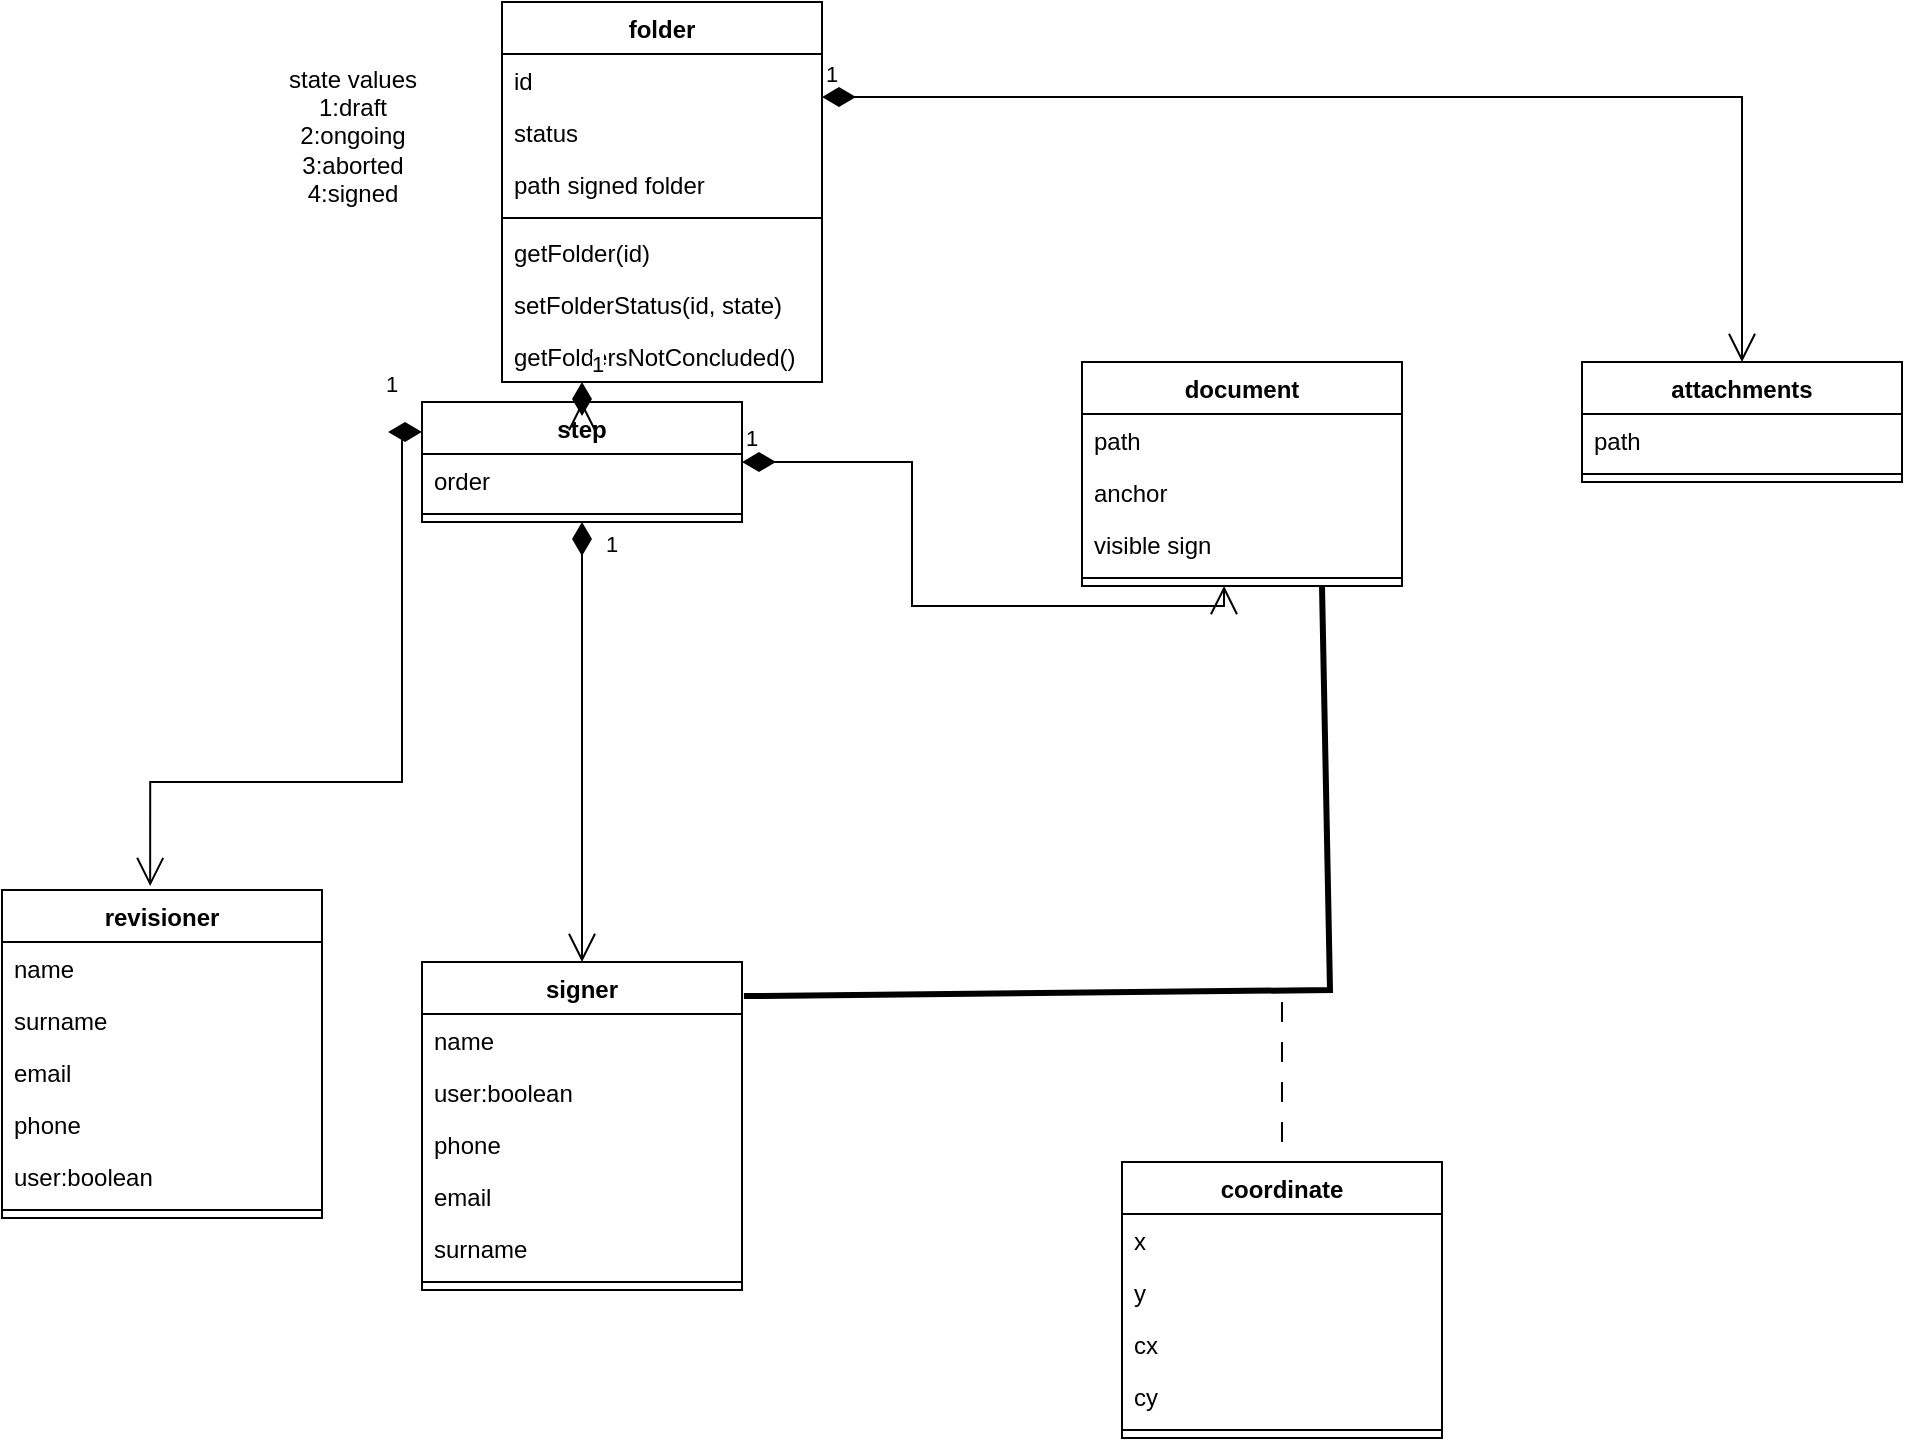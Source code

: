 <mxfile version="20.7.4" type="github" pages="2">
  <diagram id="T7bfVNvf7ElkoNfCoqG0" name="model">
    <mxGraphModel dx="1434" dy="822" grid="1" gridSize="10" guides="1" tooltips="1" connect="1" arrows="1" fold="1" page="1" pageScale="1" pageWidth="850" pageHeight="1100" math="0" shadow="0">
      <root>
        <mxCell id="0" />
        <mxCell id="1" parent="0" />
        <mxCell id="-DJLVohTGllw6iuGMW7L-1" value="folder" style="swimlane;fontStyle=1;align=center;verticalAlign=top;childLayout=stackLayout;horizontal=1;startSize=26;horizontalStack=0;resizeParent=1;resizeParentMax=0;resizeLast=0;collapsible=1;marginBottom=0;" parent="1" vertex="1">
          <mxGeometry x="330" y="20" width="160" height="190" as="geometry" />
        </mxCell>
        <mxCell id="-DJLVohTGllw6iuGMW7L-2" value="id" style="text;strokeColor=none;fillColor=none;align=left;verticalAlign=top;spacingLeft=4;spacingRight=4;overflow=hidden;rotatable=0;points=[[0,0.5],[1,0.5]];portConstraint=eastwest;" parent="-DJLVohTGllw6iuGMW7L-1" vertex="1">
          <mxGeometry y="26" width="160" height="26" as="geometry" />
        </mxCell>
        <mxCell id="-DJLVohTGllw6iuGMW7L-3" value="status" style="text;strokeColor=none;fillColor=none;align=left;verticalAlign=top;spacingLeft=4;spacingRight=4;overflow=hidden;rotatable=0;points=[[0,0.5],[1,0.5]];portConstraint=eastwest;" parent="-DJLVohTGllw6iuGMW7L-1" vertex="1">
          <mxGeometry y="52" width="160" height="26" as="geometry" />
        </mxCell>
        <mxCell id="S6ciX6xiWAGYy36Lwhgl-1" value="path signed folder" style="text;strokeColor=none;fillColor=none;align=left;verticalAlign=top;spacingLeft=4;spacingRight=4;overflow=hidden;rotatable=0;points=[[0,0.5],[1,0.5]];portConstraint=eastwest;" parent="-DJLVohTGllw6iuGMW7L-1" vertex="1">
          <mxGeometry y="78" width="160" height="26" as="geometry" />
        </mxCell>
        <mxCell id="-DJLVohTGllw6iuGMW7L-4" value="" style="line;strokeWidth=1;fillColor=none;align=left;verticalAlign=middle;spacingTop=-1;spacingLeft=3;spacingRight=3;rotatable=0;labelPosition=right;points=[];portConstraint=eastwest;strokeColor=inherit;" parent="-DJLVohTGllw6iuGMW7L-1" vertex="1">
          <mxGeometry y="104" width="160" height="8" as="geometry" />
        </mxCell>
        <mxCell id="kRHtf4cz5r2pWqYyENHT-2" value="getFolder(id)" style="text;strokeColor=none;fillColor=none;align=left;verticalAlign=top;spacingLeft=4;spacingRight=4;overflow=hidden;rotatable=0;points=[[0,0.5],[1,0.5]];portConstraint=eastwest;" parent="-DJLVohTGllw6iuGMW7L-1" vertex="1">
          <mxGeometry y="112" width="160" height="26" as="geometry" />
        </mxCell>
        <mxCell id="kRHtf4cz5r2pWqYyENHT-3" value="setFolderStatus(id, state)" style="text;strokeColor=none;fillColor=none;align=left;verticalAlign=top;spacingLeft=4;spacingRight=4;overflow=hidden;rotatable=0;points=[[0,0.5],[1,0.5]];portConstraint=eastwest;" parent="-DJLVohTGllw6iuGMW7L-1" vertex="1">
          <mxGeometry y="138" width="160" height="26" as="geometry" />
        </mxCell>
        <mxCell id="kRHtf4cz5r2pWqYyENHT-4" value="getFoldersNotConcluded()" style="text;strokeColor=none;fillColor=none;align=left;verticalAlign=top;spacingLeft=4;spacingRight=4;overflow=hidden;rotatable=0;points=[[0,0.5],[1,0.5]];portConstraint=eastwest;" parent="-DJLVohTGllw6iuGMW7L-1" vertex="1">
          <mxGeometry y="164" width="160" height="26" as="geometry" />
        </mxCell>
        <mxCell id="-DJLVohTGllw6iuGMW7L-5" value="document" style="swimlane;fontStyle=1;align=center;verticalAlign=top;childLayout=stackLayout;horizontal=1;startSize=26;horizontalStack=0;resizeParent=1;resizeParentMax=0;resizeLast=0;collapsible=1;marginBottom=0;" parent="1" vertex="1">
          <mxGeometry x="620" y="200" width="160" height="112" as="geometry" />
        </mxCell>
        <mxCell id="-DJLVohTGllw6iuGMW7L-6" value="path" style="text;strokeColor=none;fillColor=none;align=left;verticalAlign=top;spacingLeft=4;spacingRight=4;overflow=hidden;rotatable=0;points=[[0,0.5],[1,0.5]];portConstraint=eastwest;" parent="-DJLVohTGllw6iuGMW7L-5" vertex="1">
          <mxGeometry y="26" width="160" height="26" as="geometry" />
        </mxCell>
        <mxCell id="-DJLVohTGllw6iuGMW7L-7" value="anchor" style="text;strokeColor=none;fillColor=none;align=left;verticalAlign=top;spacingLeft=4;spacingRight=4;overflow=hidden;rotatable=0;points=[[0,0.5],[1,0.5]];portConstraint=eastwest;" parent="-DJLVohTGllw6iuGMW7L-5" vertex="1">
          <mxGeometry y="52" width="160" height="26" as="geometry" />
        </mxCell>
        <mxCell id="-DJLVohTGllw6iuGMW7L-8" value="visible sign" style="text;strokeColor=none;fillColor=none;align=left;verticalAlign=top;spacingLeft=4;spacingRight=4;overflow=hidden;rotatable=0;points=[[0,0.5],[1,0.5]];portConstraint=eastwest;" parent="-DJLVohTGllw6iuGMW7L-5" vertex="1">
          <mxGeometry y="78" width="160" height="26" as="geometry" />
        </mxCell>
        <mxCell id="-DJLVohTGllw6iuGMW7L-9" value="" style="line;strokeWidth=1;fillColor=none;align=left;verticalAlign=middle;spacingTop=-1;spacingLeft=3;spacingRight=3;rotatable=0;labelPosition=right;points=[];portConstraint=eastwest;strokeColor=inherit;" parent="-DJLVohTGllw6iuGMW7L-5" vertex="1">
          <mxGeometry y="104" width="160" height="8" as="geometry" />
        </mxCell>
        <mxCell id="-DJLVohTGllw6iuGMW7L-10" value="signer" style="swimlane;fontStyle=1;align=center;verticalAlign=top;childLayout=stackLayout;horizontal=1;startSize=26;horizontalStack=0;resizeParent=1;resizeParentMax=0;resizeLast=0;collapsible=1;marginBottom=0;" parent="1" vertex="1">
          <mxGeometry x="290" y="500" width="160" height="164" as="geometry" />
        </mxCell>
        <mxCell id="-DJLVohTGllw6iuGMW7L-11" value="name" style="text;strokeColor=none;fillColor=none;align=left;verticalAlign=top;spacingLeft=4;spacingRight=4;overflow=hidden;rotatable=0;points=[[0,0.5],[1,0.5]];portConstraint=eastwest;" parent="-DJLVohTGllw6iuGMW7L-10" vertex="1">
          <mxGeometry y="26" width="160" height="26" as="geometry" />
        </mxCell>
        <mxCell id="-DJLVohTGllw6iuGMW7L-12" value="user:boolean" style="text;strokeColor=none;fillColor=none;align=left;verticalAlign=top;spacingLeft=4;spacingRight=4;overflow=hidden;rotatable=0;points=[[0,0.5],[1,0.5]];portConstraint=eastwest;" parent="-DJLVohTGllw6iuGMW7L-10" vertex="1">
          <mxGeometry y="52" width="160" height="26" as="geometry" />
        </mxCell>
        <mxCell id="-DJLVohTGllw6iuGMW7L-13" value="phone" style="text;strokeColor=none;fillColor=none;align=left;verticalAlign=top;spacingLeft=4;spacingRight=4;overflow=hidden;rotatable=0;points=[[0,0.5],[1,0.5]];portConstraint=eastwest;" parent="-DJLVohTGllw6iuGMW7L-10" vertex="1">
          <mxGeometry y="78" width="160" height="26" as="geometry" />
        </mxCell>
        <mxCell id="-DJLVohTGllw6iuGMW7L-14" value="email" style="text;strokeColor=none;fillColor=none;align=left;verticalAlign=top;spacingLeft=4;spacingRight=4;overflow=hidden;rotatable=0;points=[[0,0.5],[1,0.5]];portConstraint=eastwest;" parent="-DJLVohTGllw6iuGMW7L-10" vertex="1">
          <mxGeometry y="104" width="160" height="26" as="geometry" />
        </mxCell>
        <mxCell id="-DJLVohTGllw6iuGMW7L-15" value="surname" style="text;strokeColor=none;fillColor=none;align=left;verticalAlign=top;spacingLeft=4;spacingRight=4;overflow=hidden;rotatable=0;points=[[0,0.5],[1,0.5]];portConstraint=eastwest;" parent="-DJLVohTGllw6iuGMW7L-10" vertex="1">
          <mxGeometry y="130" width="160" height="26" as="geometry" />
        </mxCell>
        <mxCell id="-DJLVohTGllw6iuGMW7L-16" value="" style="line;strokeWidth=1;fillColor=none;align=left;verticalAlign=middle;spacingTop=-1;spacingLeft=3;spacingRight=3;rotatable=0;labelPosition=right;points=[];portConstraint=eastwest;strokeColor=inherit;" parent="-DJLVohTGllw6iuGMW7L-10" vertex="1">
          <mxGeometry y="156" width="160" height="8" as="geometry" />
        </mxCell>
        <mxCell id="-DJLVohTGllw6iuGMW7L-17" value="revisioner" style="swimlane;fontStyle=1;align=center;verticalAlign=top;childLayout=stackLayout;horizontal=1;startSize=26;horizontalStack=0;resizeParent=1;resizeParentMax=0;resizeLast=0;collapsible=1;marginBottom=0;" parent="1" vertex="1">
          <mxGeometry x="80" y="464" width="160" height="164" as="geometry" />
        </mxCell>
        <mxCell id="-DJLVohTGllw6iuGMW7L-18" value="name" style="text;strokeColor=none;fillColor=none;align=left;verticalAlign=top;spacingLeft=4;spacingRight=4;overflow=hidden;rotatable=0;points=[[0,0.5],[1,0.5]];portConstraint=eastwest;" parent="-DJLVohTGllw6iuGMW7L-17" vertex="1">
          <mxGeometry y="26" width="160" height="26" as="geometry" />
        </mxCell>
        <mxCell id="-DJLVohTGllw6iuGMW7L-19" value="surname" style="text;strokeColor=none;fillColor=none;align=left;verticalAlign=top;spacingLeft=4;spacingRight=4;overflow=hidden;rotatable=0;points=[[0,0.5],[1,0.5]];portConstraint=eastwest;" parent="-DJLVohTGllw6iuGMW7L-17" vertex="1">
          <mxGeometry y="52" width="160" height="26" as="geometry" />
        </mxCell>
        <mxCell id="-DJLVohTGllw6iuGMW7L-20" value="email" style="text;strokeColor=none;fillColor=none;align=left;verticalAlign=top;spacingLeft=4;spacingRight=4;overflow=hidden;rotatable=0;points=[[0,0.5],[1,0.5]];portConstraint=eastwest;" parent="-DJLVohTGllw6iuGMW7L-17" vertex="1">
          <mxGeometry y="78" width="160" height="26" as="geometry" />
        </mxCell>
        <mxCell id="-DJLVohTGllw6iuGMW7L-21" value="phone" style="text;strokeColor=none;fillColor=none;align=left;verticalAlign=top;spacingLeft=4;spacingRight=4;overflow=hidden;rotatable=0;points=[[0,0.5],[1,0.5]];portConstraint=eastwest;" parent="-DJLVohTGllw6iuGMW7L-17" vertex="1">
          <mxGeometry y="104" width="160" height="26" as="geometry" />
        </mxCell>
        <mxCell id="-DJLVohTGllw6iuGMW7L-22" value="user:boolean" style="text;strokeColor=none;fillColor=none;align=left;verticalAlign=top;spacingLeft=4;spacingRight=4;overflow=hidden;rotatable=0;points=[[0,0.5],[1,0.5]];portConstraint=eastwest;" parent="-DJLVohTGllw6iuGMW7L-17" vertex="1">
          <mxGeometry y="130" width="160" height="26" as="geometry" />
        </mxCell>
        <mxCell id="-DJLVohTGllw6iuGMW7L-23" value="" style="line;strokeWidth=1;fillColor=none;align=left;verticalAlign=middle;spacingTop=-1;spacingLeft=3;spacingRight=3;rotatable=0;labelPosition=right;points=[];portConstraint=eastwest;strokeColor=inherit;" parent="-DJLVohTGllw6iuGMW7L-17" vertex="1">
          <mxGeometry y="156" width="160" height="8" as="geometry" />
        </mxCell>
        <mxCell id="-DJLVohTGllw6iuGMW7L-24" value="step" style="swimlane;fontStyle=1;align=center;verticalAlign=top;childLayout=stackLayout;horizontal=1;startSize=26;horizontalStack=0;resizeParent=1;resizeParentMax=0;resizeLast=0;collapsible=1;marginBottom=0;" parent="1" vertex="1">
          <mxGeometry x="290" y="220" width="160" height="60" as="geometry" />
        </mxCell>
        <mxCell id="-DJLVohTGllw6iuGMW7L-25" value="order" style="text;strokeColor=none;fillColor=none;align=left;verticalAlign=top;spacingLeft=4;spacingRight=4;overflow=hidden;rotatable=0;points=[[0,0.5],[1,0.5]];portConstraint=eastwest;" parent="-DJLVohTGllw6iuGMW7L-24" vertex="1">
          <mxGeometry y="26" width="160" height="26" as="geometry" />
        </mxCell>
        <mxCell id="-DJLVohTGllw6iuGMW7L-26" value="" style="line;strokeWidth=1;fillColor=none;align=left;verticalAlign=middle;spacingTop=-1;spacingLeft=3;spacingRight=3;rotatable=0;labelPosition=right;points=[];portConstraint=eastwest;strokeColor=inherit;" parent="-DJLVohTGllw6iuGMW7L-24" vertex="1">
          <mxGeometry y="52" width="160" height="8" as="geometry" />
        </mxCell>
        <mxCell id="-DJLVohTGllw6iuGMW7L-27" value="coordinate" style="swimlane;fontStyle=1;align=center;verticalAlign=top;childLayout=stackLayout;horizontal=1;startSize=26;horizontalStack=0;resizeParent=1;resizeParentMax=0;resizeLast=0;collapsible=1;marginBottom=0;" parent="1" vertex="1">
          <mxGeometry x="640" y="600" width="160" height="138" as="geometry" />
        </mxCell>
        <mxCell id="-DJLVohTGllw6iuGMW7L-28" value="x" style="text;strokeColor=none;fillColor=none;align=left;verticalAlign=top;spacingLeft=4;spacingRight=4;overflow=hidden;rotatable=0;points=[[0,0.5],[1,0.5]];portConstraint=eastwest;" parent="-DJLVohTGllw6iuGMW7L-27" vertex="1">
          <mxGeometry y="26" width="160" height="26" as="geometry" />
        </mxCell>
        <mxCell id="-DJLVohTGllw6iuGMW7L-29" value="y" style="text;strokeColor=none;fillColor=none;align=left;verticalAlign=top;spacingLeft=4;spacingRight=4;overflow=hidden;rotatable=0;points=[[0,0.5],[1,0.5]];portConstraint=eastwest;" parent="-DJLVohTGllw6iuGMW7L-27" vertex="1">
          <mxGeometry y="52" width="160" height="26" as="geometry" />
        </mxCell>
        <mxCell id="-DJLVohTGllw6iuGMW7L-30" value="cx" style="text;strokeColor=none;fillColor=none;align=left;verticalAlign=top;spacingLeft=4;spacingRight=4;overflow=hidden;rotatable=0;points=[[0,0.5],[1,0.5]];portConstraint=eastwest;" parent="-DJLVohTGllw6iuGMW7L-27" vertex="1">
          <mxGeometry y="78" width="160" height="26" as="geometry" />
        </mxCell>
        <mxCell id="-DJLVohTGllw6iuGMW7L-31" value="cy" style="text;strokeColor=none;fillColor=none;align=left;verticalAlign=top;spacingLeft=4;spacingRight=4;overflow=hidden;rotatable=0;points=[[0,0.5],[1,0.5]];portConstraint=eastwest;" parent="-DJLVohTGllw6iuGMW7L-27" vertex="1">
          <mxGeometry y="104" width="160" height="26" as="geometry" />
        </mxCell>
        <mxCell id="-DJLVohTGllw6iuGMW7L-32" value="" style="line;strokeWidth=1;fillColor=none;align=left;verticalAlign=middle;spacingTop=-1;spacingLeft=3;spacingRight=3;rotatable=0;labelPosition=right;points=[];portConstraint=eastwest;strokeColor=inherit;" parent="-DJLVohTGllw6iuGMW7L-27" vertex="1">
          <mxGeometry y="130" width="160" height="8" as="geometry" />
        </mxCell>
        <mxCell id="-DJLVohTGllw6iuGMW7L-33" value="1" style="endArrow=open;html=1;endSize=12;startArrow=diamondThin;startSize=14;startFill=1;edgeStyle=orthogonalEdgeStyle;align=left;verticalAlign=bottom;rounded=0;exitX=0.5;exitY=1;exitDx=0;exitDy=0;entryX=0.5;entryY=0;entryDx=0;entryDy=0;" parent="1" source="-DJLVohTGllw6iuGMW7L-24" target="-DJLVohTGllw6iuGMW7L-10" edge="1">
          <mxGeometry x="-0.818" y="10" relative="1" as="geometry">
            <mxPoint x="340" y="430" as="sourcePoint" />
            <mxPoint x="500" y="430" as="targetPoint" />
            <mxPoint as="offset" />
          </mxGeometry>
        </mxCell>
        <mxCell id="-DJLVohTGllw6iuGMW7L-34" value="1" style="endArrow=open;html=1;endSize=12;startArrow=diamondThin;startSize=14;startFill=1;edgeStyle=orthogonalEdgeStyle;align=left;verticalAlign=bottom;rounded=0;exitX=0.25;exitY=1;exitDx=0;exitDy=0;entryX=0.5;entryY=0;entryDx=0;entryDy=0;" parent="1" source="-DJLVohTGllw6iuGMW7L-1" target="-DJLVohTGllw6iuGMW7L-24" edge="1">
          <mxGeometry x="-1" y="3" relative="1" as="geometry">
            <mxPoint x="350" y="440" as="sourcePoint" />
            <mxPoint x="510" y="440" as="targetPoint" />
          </mxGeometry>
        </mxCell>
        <mxCell id="-DJLVohTGllw6iuGMW7L-35" value="1" style="endArrow=open;html=1;endSize=12;startArrow=diamondThin;startSize=14;startFill=1;edgeStyle=orthogonalEdgeStyle;align=left;verticalAlign=bottom;rounded=0;exitX=1;exitY=0.5;exitDx=0;exitDy=0;entryX=0.444;entryY=1;entryDx=0;entryDy=0;entryPerimeter=0;" parent="1" source="-DJLVohTGllw6iuGMW7L-24" target="-DJLVohTGllw6iuGMW7L-9" edge="1">
          <mxGeometry x="-1" y="3" relative="1" as="geometry">
            <mxPoint x="416.96" y="118.002" as="sourcePoint" />
            <mxPoint x="696.96" y="285.012" as="targetPoint" />
          </mxGeometry>
        </mxCell>
        <mxCell id="-DJLVohTGllw6iuGMW7L-36" value="" style="endArrow=none;startArrow=none;endFill=0;startFill=0;endSize=8;html=1;verticalAlign=bottom;labelBackgroundColor=none;strokeWidth=3;rounded=0;exitX=1.006;exitY=0.104;exitDx=0;exitDy=0;exitPerimeter=0;entryX=0.75;entryY=1;entryDx=0;entryDy=0;" parent="1" source="-DJLVohTGllw6iuGMW7L-10" target="-DJLVohTGllw6iuGMW7L-5" edge="1">
          <mxGeometry width="160" relative="1" as="geometry">
            <mxPoint x="340" y="430" as="sourcePoint" />
            <mxPoint x="744" y="288.002" as="targetPoint" />
            <Array as="points">
              <mxPoint x="744" y="514" />
            </Array>
          </mxGeometry>
        </mxCell>
        <mxCell id="-DJLVohTGllw6iuGMW7L-37" value="" style="endArrow=none;startArrow=none;endFill=0;startFill=0;endSize=8;html=1;verticalAlign=bottom;dashed=1;labelBackgroundColor=none;dashPattern=10 10;rounded=0;entryX=0.5;entryY=0;entryDx=0;entryDy=0;" parent="1" target="-DJLVohTGllw6iuGMW7L-27" edge="1">
          <mxGeometry width="160" relative="1" as="geometry">
            <mxPoint x="720" y="520" as="sourcePoint" />
            <mxPoint x="490" y="430" as="targetPoint" />
          </mxGeometry>
        </mxCell>
        <mxCell id="-DJLVohTGllw6iuGMW7L-38" value="attachments" style="swimlane;fontStyle=1;align=center;verticalAlign=top;childLayout=stackLayout;horizontal=1;startSize=26;horizontalStack=0;resizeParent=1;resizeParentMax=0;resizeLast=0;collapsible=1;marginBottom=0;" parent="1" vertex="1">
          <mxGeometry x="870" y="200" width="160" height="60" as="geometry" />
        </mxCell>
        <mxCell id="-DJLVohTGllw6iuGMW7L-39" value="path" style="text;strokeColor=none;fillColor=none;align=left;verticalAlign=top;spacingLeft=4;spacingRight=4;overflow=hidden;rotatable=0;points=[[0,0.5],[1,0.5]];portConstraint=eastwest;" parent="-DJLVohTGllw6iuGMW7L-38" vertex="1">
          <mxGeometry y="26" width="160" height="26" as="geometry" />
        </mxCell>
        <mxCell id="-DJLVohTGllw6iuGMW7L-40" value="" style="line;strokeWidth=1;fillColor=none;align=left;verticalAlign=middle;spacingTop=-1;spacingLeft=3;spacingRight=3;rotatable=0;labelPosition=right;points=[];portConstraint=eastwest;strokeColor=inherit;" parent="-DJLVohTGllw6iuGMW7L-38" vertex="1">
          <mxGeometry y="52" width="160" height="8" as="geometry" />
        </mxCell>
        <mxCell id="-DJLVohTGllw6iuGMW7L-41" value="1" style="endArrow=open;html=1;endSize=12;startArrow=diamondThin;startSize=14;startFill=1;edgeStyle=orthogonalEdgeStyle;align=left;verticalAlign=bottom;rounded=0;entryX=0.463;entryY=-0.012;entryDx=0;entryDy=0;entryPerimeter=0;exitX=0;exitY=0.25;exitDx=0;exitDy=0;" parent="1" source="-DJLVohTGllw6iuGMW7L-24" target="-DJLVohTGllw6iuGMW7L-17" edge="1">
          <mxGeometry x="-0.945" y="-18" relative="1" as="geometry">
            <mxPoint x="260" y="300" as="sourcePoint" />
            <mxPoint x="380" y="510" as="targetPoint" />
            <Array as="points">
              <mxPoint x="280" y="235" />
              <mxPoint x="280" y="410" />
              <mxPoint x="154" y="410" />
            </Array>
            <mxPoint x="8" y="-15" as="offset" />
          </mxGeometry>
        </mxCell>
        <mxCell id="-DJLVohTGllw6iuGMW7L-42" value="1" style="endArrow=open;html=1;endSize=12;startArrow=diamondThin;startSize=14;startFill=1;edgeStyle=orthogonalEdgeStyle;align=left;verticalAlign=bottom;rounded=0;entryX=0.5;entryY=0;entryDx=0;entryDy=0;exitX=1;exitY=0.25;exitDx=0;exitDy=0;" parent="1" source="-DJLVohTGllw6iuGMW7L-1" target="-DJLVohTGllw6iuGMW7L-38" edge="1">
          <mxGeometry x="-1" y="3" relative="1" as="geometry">
            <mxPoint x="412" y="116" as="sourcePoint" />
            <mxPoint x="710" y="210" as="targetPoint" />
          </mxGeometry>
        </mxCell>
        <mxCell id="kRHtf4cz5r2pWqYyENHT-1" value="&lt;div&gt;state values&lt;/div&gt;&lt;div&gt;1:draft&lt;/div&gt;&lt;div&gt;2:ongoing&lt;/div&gt;&lt;div&gt;3:aborted&lt;/div&gt;&lt;div&gt;4:signed&lt;br&gt;&lt;/div&gt;" style="text;html=1;align=center;verticalAlign=middle;resizable=0;points=[];autosize=1;strokeColor=none;fillColor=none;" parent="1" vertex="1">
          <mxGeometry x="210" y="42" width="90" height="90" as="geometry" />
        </mxCell>
      </root>
    </mxGraphModel>
  </diagram>
  <diagram id="KqOt-DQpSMueSsDkeepK" name="model-implementation">
    <mxGraphModel dx="1434" dy="1922" grid="1" gridSize="10" guides="1" tooltips="1" connect="1" arrows="1" fold="1" page="1" pageScale="1" pageWidth="850" pageHeight="1100" math="0" shadow="0">
      <root>
        <mxCell id="0" />
        <mxCell id="1" parent="0" />
        <mxCell id="ao9kE8kJPDlWj9Jmwbzh-1" value="folder" style="swimlane;fontStyle=1;align=center;verticalAlign=top;childLayout=stackLayout;horizontal=1;startSize=26;horizontalStack=0;resizeParent=1;resizeParentMax=0;resizeLast=0;collapsible=1;marginBottom=0;" parent="1" vertex="1">
          <mxGeometry x="330" y="20" width="160" height="190" as="geometry" />
        </mxCell>
        <mxCell id="ao9kE8kJPDlWj9Jmwbzh-2" value="id" style="text;strokeColor=none;fillColor=none;align=left;verticalAlign=top;spacingLeft=4;spacingRight=4;overflow=hidden;rotatable=0;points=[[0,0.5],[1,0.5]];portConstraint=eastwest;" parent="ao9kE8kJPDlWj9Jmwbzh-1" vertex="1">
          <mxGeometry y="26" width="160" height="26" as="geometry" />
        </mxCell>
        <mxCell id="ao9kE8kJPDlWj9Jmwbzh-3" value="status" style="text;strokeColor=none;fillColor=none;align=left;verticalAlign=top;spacingLeft=4;spacingRight=4;overflow=hidden;rotatable=0;points=[[0,0.5],[1,0.5]];portConstraint=eastwest;" parent="ao9kE8kJPDlWj9Jmwbzh-1" vertex="1">
          <mxGeometry y="52" width="160" height="26" as="geometry" />
        </mxCell>
        <mxCell id="nnpxaQtFNOXXuuiEsasc-1" value="path signed folder" style="text;strokeColor=none;fillColor=none;align=left;verticalAlign=top;spacingLeft=4;spacingRight=4;overflow=hidden;rotatable=0;points=[[0,0.5],[1,0.5]];portConstraint=eastwest;" parent="ao9kE8kJPDlWj9Jmwbzh-1" vertex="1">
          <mxGeometry y="78" width="160" height="26" as="geometry" />
        </mxCell>
        <mxCell id="nBGJO_raQ8_k4aFmYe3T-1" value="created at" style="text;strokeColor=none;fillColor=none;align=left;verticalAlign=top;spacingLeft=4;spacingRight=4;overflow=hidden;rotatable=0;points=[[0,0.5],[1,0.5]];portConstraint=eastwest;" vertex="1" parent="ao9kE8kJPDlWj9Jmwbzh-1">
          <mxGeometry y="104" width="160" height="26" as="geometry" />
        </mxCell>
        <mxCell id="nBGJO_raQ8_k4aFmYe3T-2" value="updated at" style="text;strokeColor=none;fillColor=none;align=left;verticalAlign=top;spacingLeft=4;spacingRight=4;overflow=hidden;rotatable=0;points=[[0,0.5],[1,0.5]];portConstraint=eastwest;" vertex="1" parent="ao9kE8kJPDlWj9Jmwbzh-1">
          <mxGeometry y="130" width="160" height="26" as="geometry" />
        </mxCell>
        <mxCell id="nBGJO_raQ8_k4aFmYe3T-3" value="igSign id" style="text;strokeColor=none;fillColor=none;align=left;verticalAlign=top;spacingLeft=4;spacingRight=4;overflow=hidden;rotatable=0;points=[[0,0.5],[1,0.5]];portConstraint=eastwest;" vertex="1" parent="ao9kE8kJPDlWj9Jmwbzh-1">
          <mxGeometry y="156" width="160" height="26" as="geometry" />
        </mxCell>
        <mxCell id="ao9kE8kJPDlWj9Jmwbzh-4" value="" style="line;strokeWidth=1;fillColor=none;align=left;verticalAlign=middle;spacingTop=-1;spacingLeft=3;spacingRight=3;rotatable=0;labelPosition=right;points=[];portConstraint=eastwest;strokeColor=inherit;" parent="ao9kE8kJPDlWj9Jmwbzh-1" vertex="1">
          <mxGeometry y="182" width="160" height="8" as="geometry" />
        </mxCell>
        <mxCell id="ao9kE8kJPDlWj9Jmwbzh-5" value="document" style="swimlane;fontStyle=1;align=center;verticalAlign=top;childLayout=stackLayout;horizontal=1;startSize=26;horizontalStack=0;resizeParent=1;resizeParentMax=0;resizeLast=0;collapsible=1;marginBottom=0;" parent="1" vertex="1">
          <mxGeometry x="960" y="95" width="160" height="164" as="geometry" />
        </mxCell>
        <mxCell id="ao9kE8kJPDlWj9Jmwbzh-6" value="path" style="text;strokeColor=none;fillColor=none;align=left;verticalAlign=top;spacingLeft=4;spacingRight=4;overflow=hidden;rotatable=0;points=[[0,0.5],[1,0.5]];portConstraint=eastwest;" parent="ao9kE8kJPDlWj9Jmwbzh-5" vertex="1">
          <mxGeometry y="26" width="160" height="26" as="geometry" />
        </mxCell>
        <mxCell id="ao9kE8kJPDlWj9Jmwbzh-7" value="anchor" style="text;strokeColor=none;fillColor=none;align=left;verticalAlign=top;spacingLeft=4;spacingRight=4;overflow=hidden;rotatable=0;points=[[0,0.5],[1,0.5]];portConstraint=eastwest;" parent="ao9kE8kJPDlWj9Jmwbzh-5" vertex="1">
          <mxGeometry y="52" width="160" height="26" as="geometry" />
        </mxCell>
        <mxCell id="ao9kE8kJPDlWj9Jmwbzh-8" value="visible sign" style="text;strokeColor=none;fillColor=none;align=left;verticalAlign=top;spacingLeft=4;spacingRight=4;overflow=hidden;rotatable=0;points=[[0,0.5],[1,0.5]];portConstraint=eastwest;" parent="ao9kE8kJPDlWj9Jmwbzh-5" vertex="1">
          <mxGeometry y="78" width="160" height="26" as="geometry" />
        </mxCell>
        <mxCell id="ao9kE8kJPDlWj9Jmwbzh-9" value="attachment:boolean" style="text;strokeColor=none;fillColor=none;align=left;verticalAlign=top;spacingLeft=4;spacingRight=4;overflow=hidden;rotatable=0;points=[[0,0.5],[1,0.5]];portConstraint=eastwest;" parent="ao9kE8kJPDlWj9Jmwbzh-5" vertex="1">
          <mxGeometry y="104" width="160" height="26" as="geometry" />
        </mxCell>
        <mxCell id="nBGJO_raQ8_k4aFmYe3T-6" value="igSign id" style="text;strokeColor=none;fillColor=none;align=left;verticalAlign=top;spacingLeft=4;spacingRight=4;overflow=hidden;rotatable=0;points=[[0,0.5],[1,0.5]];portConstraint=eastwest;" vertex="1" parent="ao9kE8kJPDlWj9Jmwbzh-5">
          <mxGeometry y="130" width="160" height="26" as="geometry" />
        </mxCell>
        <mxCell id="ao9kE8kJPDlWj9Jmwbzh-10" value="" style="line;strokeWidth=1;fillColor=none;align=left;verticalAlign=middle;spacingTop=-1;spacingLeft=3;spacingRight=3;rotatable=0;labelPosition=right;points=[];portConstraint=eastwest;strokeColor=inherit;" parent="ao9kE8kJPDlWj9Jmwbzh-5" vertex="1">
          <mxGeometry y="156" width="160" height="8" as="geometry" />
        </mxCell>
        <mxCell id="ao9kE8kJPDlWj9Jmwbzh-11" value="signer" style="swimlane;fontStyle=1;align=center;verticalAlign=top;childLayout=stackLayout;horizontal=1;startSize=26;horizontalStack=0;resizeParent=1;resizeParentMax=0;resizeLast=0;collapsible=1;marginBottom=0;" parent="1" vertex="1">
          <mxGeometry x="290" y="500" width="160" height="216" as="geometry" />
        </mxCell>
        <mxCell id="ao9kE8kJPDlWj9Jmwbzh-12" value="name" style="text;strokeColor=none;fillColor=none;align=left;verticalAlign=top;spacingLeft=4;spacingRight=4;overflow=hidden;rotatable=0;points=[[0,0.5],[1,0.5]];portConstraint=eastwest;" parent="ao9kE8kJPDlWj9Jmwbzh-11" vertex="1">
          <mxGeometry y="26" width="160" height="26" as="geometry" />
        </mxCell>
        <mxCell id="ao9kE8kJPDlWj9Jmwbzh-13" value="user:boolean" style="text;strokeColor=none;fillColor=none;align=left;verticalAlign=top;spacingLeft=4;spacingRight=4;overflow=hidden;rotatable=0;points=[[0,0.5],[1,0.5]];portConstraint=eastwest;" parent="ao9kE8kJPDlWj9Jmwbzh-11" vertex="1">
          <mxGeometry y="52" width="160" height="26" as="geometry" />
        </mxCell>
        <mxCell id="ao9kE8kJPDlWj9Jmwbzh-14" value="phone" style="text;strokeColor=none;fillColor=none;align=left;verticalAlign=top;spacingLeft=4;spacingRight=4;overflow=hidden;rotatable=0;points=[[0,0.5],[1,0.5]];portConstraint=eastwest;" parent="ao9kE8kJPDlWj9Jmwbzh-11" vertex="1">
          <mxGeometry y="78" width="160" height="26" as="geometry" />
        </mxCell>
        <mxCell id="ao9kE8kJPDlWj9Jmwbzh-15" value="email" style="text;strokeColor=none;fillColor=none;align=left;verticalAlign=top;spacingLeft=4;spacingRight=4;overflow=hidden;rotatable=0;points=[[0,0.5],[1,0.5]];portConstraint=eastwest;" parent="ao9kE8kJPDlWj9Jmwbzh-11" vertex="1">
          <mxGeometry y="104" width="160" height="26" as="geometry" />
        </mxCell>
        <mxCell id="ao9kE8kJPDlWj9Jmwbzh-16" value="surname" style="text;strokeColor=none;fillColor=none;align=left;verticalAlign=top;spacingLeft=4;spacingRight=4;overflow=hidden;rotatable=0;points=[[0,0.5],[1,0.5]];portConstraint=eastwest;" parent="ao9kE8kJPDlWj9Jmwbzh-11" vertex="1">
          <mxGeometry y="130" width="160" height="26" as="geometry" />
        </mxCell>
        <mxCell id="ao9kE8kJPDlWj9Jmwbzh-18" value="revisioner:boolean" style="text;strokeColor=none;fillColor=none;align=left;verticalAlign=top;spacingLeft=4;spacingRight=4;overflow=hidden;rotatable=0;points=[[0,0.5],[1,0.5]];portConstraint=eastwest;" parent="ao9kE8kJPDlWj9Jmwbzh-11" vertex="1">
          <mxGeometry y="156" width="160" height="26" as="geometry" />
        </mxCell>
        <mxCell id="nBGJO_raQ8_k4aFmYe3T-5" value="igSign id" style="text;strokeColor=none;fillColor=none;align=left;verticalAlign=top;spacingLeft=4;spacingRight=4;overflow=hidden;rotatable=0;points=[[0,0.5],[1,0.5]];portConstraint=eastwest;" vertex="1" parent="ao9kE8kJPDlWj9Jmwbzh-11">
          <mxGeometry y="182" width="160" height="26" as="geometry" />
        </mxCell>
        <mxCell id="ao9kE8kJPDlWj9Jmwbzh-19" value="" style="line;strokeWidth=1;fillColor=none;align=left;verticalAlign=middle;spacingTop=-1;spacingLeft=3;spacingRight=3;rotatable=0;labelPosition=right;points=[];portConstraint=eastwest;strokeColor=inherit;" parent="ao9kE8kJPDlWj9Jmwbzh-11" vertex="1">
          <mxGeometry y="208" width="160" height="8" as="geometry" />
        </mxCell>
        <mxCell id="ao9kE8kJPDlWj9Jmwbzh-20" value="step" style="swimlane;fontStyle=1;align=center;verticalAlign=top;childLayout=stackLayout;horizontal=1;startSize=26;horizontalStack=0;resizeParent=1;resizeParentMax=0;resizeLast=0;collapsible=1;marginBottom=0;" parent="1" vertex="1">
          <mxGeometry x="290" y="220" width="160" height="86" as="geometry" />
        </mxCell>
        <mxCell id="ao9kE8kJPDlWj9Jmwbzh-21" value="order" style="text;strokeColor=none;fillColor=none;align=left;verticalAlign=top;spacingLeft=4;spacingRight=4;overflow=hidden;rotatable=0;points=[[0,0.5],[1,0.5]];portConstraint=eastwest;" parent="ao9kE8kJPDlWj9Jmwbzh-20" vertex="1">
          <mxGeometry y="26" width="160" height="26" as="geometry" />
        </mxCell>
        <mxCell id="nBGJO_raQ8_k4aFmYe3T-4" value="igSign id" style="text;strokeColor=none;fillColor=none;align=left;verticalAlign=top;spacingLeft=4;spacingRight=4;overflow=hidden;rotatable=0;points=[[0,0.5],[1,0.5]];portConstraint=eastwest;" vertex="1" parent="ao9kE8kJPDlWj9Jmwbzh-20">
          <mxGeometry y="52" width="160" height="26" as="geometry" />
        </mxCell>
        <mxCell id="ao9kE8kJPDlWj9Jmwbzh-22" value="" style="line;strokeWidth=1;fillColor=none;align=left;verticalAlign=middle;spacingTop=-1;spacingLeft=3;spacingRight=3;rotatable=0;labelPosition=right;points=[];portConstraint=eastwest;strokeColor=inherit;" parent="ao9kE8kJPDlWj9Jmwbzh-20" vertex="1">
          <mxGeometry y="78" width="160" height="8" as="geometry" />
        </mxCell>
        <mxCell id="ao9kE8kJPDlWj9Jmwbzh-23" value="coordinate" style="swimlane;fontStyle=1;align=center;verticalAlign=top;childLayout=stackLayout;horizontal=1;startSize=26;horizontalStack=0;resizeParent=1;resizeParentMax=0;resizeLast=0;collapsible=1;marginBottom=0;" parent="1" vertex="1">
          <mxGeometry x="660" y="500" width="160" height="138" as="geometry" />
        </mxCell>
        <mxCell id="ao9kE8kJPDlWj9Jmwbzh-24" value="x" style="text;strokeColor=none;fillColor=none;align=left;verticalAlign=top;spacingLeft=4;spacingRight=4;overflow=hidden;rotatable=0;points=[[0,0.5],[1,0.5]];portConstraint=eastwest;" parent="ao9kE8kJPDlWj9Jmwbzh-23" vertex="1">
          <mxGeometry y="26" width="160" height="26" as="geometry" />
        </mxCell>
        <mxCell id="ao9kE8kJPDlWj9Jmwbzh-25" value="y" style="text;strokeColor=none;fillColor=none;align=left;verticalAlign=top;spacingLeft=4;spacingRight=4;overflow=hidden;rotatable=0;points=[[0,0.5],[1,0.5]];portConstraint=eastwest;" parent="ao9kE8kJPDlWj9Jmwbzh-23" vertex="1">
          <mxGeometry y="52" width="160" height="26" as="geometry" />
        </mxCell>
        <mxCell id="ao9kE8kJPDlWj9Jmwbzh-26" value="cx" style="text;strokeColor=none;fillColor=none;align=left;verticalAlign=top;spacingLeft=4;spacingRight=4;overflow=hidden;rotatable=0;points=[[0,0.5],[1,0.5]];portConstraint=eastwest;" parent="ao9kE8kJPDlWj9Jmwbzh-23" vertex="1">
          <mxGeometry y="78" width="160" height="26" as="geometry" />
        </mxCell>
        <mxCell id="ao9kE8kJPDlWj9Jmwbzh-27" value="cy" style="text;strokeColor=none;fillColor=none;align=left;verticalAlign=top;spacingLeft=4;spacingRight=4;overflow=hidden;rotatable=0;points=[[0,0.5],[1,0.5]];portConstraint=eastwest;" parent="ao9kE8kJPDlWj9Jmwbzh-23" vertex="1">
          <mxGeometry y="104" width="160" height="26" as="geometry" />
        </mxCell>
        <mxCell id="ao9kE8kJPDlWj9Jmwbzh-28" value="" style="line;strokeWidth=1;fillColor=none;align=left;verticalAlign=middle;spacingTop=-1;spacingLeft=3;spacingRight=3;rotatable=0;labelPosition=right;points=[];portConstraint=eastwest;strokeColor=inherit;" parent="ao9kE8kJPDlWj9Jmwbzh-23" vertex="1">
          <mxGeometry y="130" width="160" height="8" as="geometry" />
        </mxCell>
        <mxCell id="ao9kE8kJPDlWj9Jmwbzh-29" value="1" style="endArrow=open;html=1;endSize=12;startArrow=diamondThin;startSize=14;startFill=1;edgeStyle=orthogonalEdgeStyle;align=left;verticalAlign=bottom;rounded=0;exitX=0.5;exitY=1;exitDx=0;exitDy=0;entryX=0.5;entryY=0;entryDx=0;entryDy=0;" parent="1" source="ao9kE8kJPDlWj9Jmwbzh-20" target="ao9kE8kJPDlWj9Jmwbzh-11" edge="1">
          <mxGeometry x="-0.818" y="10" relative="1" as="geometry">
            <mxPoint x="340" y="430" as="sourcePoint" />
            <mxPoint x="500" y="430" as="targetPoint" />
            <mxPoint as="offset" />
          </mxGeometry>
        </mxCell>
        <mxCell id="ao9kE8kJPDlWj9Jmwbzh-30" value="1" style="endArrow=open;html=1;endSize=12;startArrow=diamondThin;startSize=14;startFill=1;edgeStyle=orthogonalEdgeStyle;align=left;verticalAlign=bottom;rounded=0;exitX=0.25;exitY=1;exitDx=0;exitDy=0;entryX=0.5;entryY=0;entryDx=0;entryDy=0;" parent="1" source="ao9kE8kJPDlWj9Jmwbzh-1" target="ao9kE8kJPDlWj9Jmwbzh-20" edge="1">
          <mxGeometry x="-1" y="3" relative="1" as="geometry">
            <mxPoint x="350" y="440" as="sourcePoint" />
            <mxPoint x="510" y="440" as="targetPoint" />
          </mxGeometry>
        </mxCell>
        <mxCell id="ao9kE8kJPDlWj9Jmwbzh-31" value="1" style="endArrow=open;html=1;endSize=12;startArrow=diamondThin;startSize=14;startFill=1;edgeStyle=orthogonalEdgeStyle;align=left;verticalAlign=bottom;rounded=0;exitX=1;exitY=0.5;exitDx=0;exitDy=0;entryX=0.444;entryY=1;entryDx=0;entryDy=0;entryPerimeter=0;" parent="1" source="ao9kE8kJPDlWj9Jmwbzh-20" target="ao9kE8kJPDlWj9Jmwbzh-10" edge="1">
          <mxGeometry x="-1" y="3" relative="1" as="geometry">
            <mxPoint x="416.96" y="118.002" as="sourcePoint" />
            <mxPoint x="696.96" y="285.012" as="targetPoint" />
            <Array as="points">
              <mxPoint x="600" y="263" />
              <mxPoint x="600" y="290" />
              <mxPoint x="1031" y="290" />
            </Array>
          </mxGeometry>
        </mxCell>
        <mxCell id="ao9kE8kJPDlWj9Jmwbzh-32" value="1" style="endArrow=open;html=1;endSize=12;startArrow=diamondThin;startSize=14;startFill=1;edgeStyle=orthogonalEdgeStyle;align=left;verticalAlign=bottom;rounded=0;entryX=0.5;entryY=0;entryDx=0;entryDy=0;exitX=1;exitY=0.25;exitDx=0;exitDy=0;" parent="1" source="ao9kE8kJPDlWj9Jmwbzh-1" target="ao9kE8kJPDlWj9Jmwbzh-5" edge="1">
          <mxGeometry x="-1" y="3" relative="1" as="geometry">
            <mxPoint x="412" y="116" as="sourcePoint" />
            <mxPoint x="710" y="210" as="targetPoint" />
          </mxGeometry>
        </mxCell>
        <mxCell id="ao9kE8kJPDlWj9Jmwbzh-33" value="" style="endArrow=open;endFill=1;endSize=12;html=1;rounded=0;exitX=1;exitY=0;exitDx=0;exitDy=0;entryX=0;entryY=0;entryDx=0;entryDy=0;" parent="1" source="ao9kE8kJPDlWj9Jmwbzh-11" target="ao9kE8kJPDlWj9Jmwbzh-23" edge="1">
          <mxGeometry width="160" relative="1" as="geometry">
            <mxPoint x="480" y="420" as="sourcePoint" />
            <mxPoint x="640" y="420" as="targetPoint" />
          </mxGeometry>
        </mxCell>
        <mxCell id="ao9kE8kJPDlWj9Jmwbzh-34" value="" style="endArrow=open;endFill=1;endSize=12;html=1;rounded=0;exitX=0.75;exitY=1;exitDx=0;exitDy=0;entryX=1;entryY=0;entryDx=0;entryDy=0;" parent="1" source="ao9kE8kJPDlWj9Jmwbzh-5" target="ao9kE8kJPDlWj9Jmwbzh-23" edge="1">
          <mxGeometry width="160" relative="1" as="geometry">
            <mxPoint x="460" y="510" as="sourcePoint" />
            <mxPoint x="880" y="490" as="targetPoint" />
            <Array as="points">
              <mxPoint x="1080" y="500" />
            </Array>
          </mxGeometry>
        </mxCell>
        <mxCell id="ao9kE8kJPDlWj9Jmwbzh-35" value="firma_listino_hystory" style="swimlane;fontStyle=1;align=center;verticalAlign=top;childLayout=stackLayout;horizontal=1;startSize=26;horizontalStack=0;resizeParent=1;resizeParentMax=0;resizeLast=0;collapsible=1;marginBottom=0;" parent="1" vertex="1">
          <mxGeometry x="850" y="-307" width="160" height="86" as="geometry" />
        </mxCell>
        <mxCell id="ao9kE8kJPDlWj9Jmwbzh-36" value="prezzo" style="text;strokeColor=none;fillColor=none;align=left;verticalAlign=top;spacingLeft=4;spacingRight=4;overflow=hidden;rotatable=0;points=[[0,0.5],[1,0.5]];portConstraint=eastwest;" parent="ao9kE8kJPDlWj9Jmwbzh-35" vertex="1">
          <mxGeometry y="26" width="160" height="26" as="geometry" />
        </mxCell>
        <mxCell id="ao9kE8kJPDlWj9Jmwbzh-37" value="utente_modifica" style="text;strokeColor=none;fillColor=none;align=left;verticalAlign=top;spacingLeft=4;spacingRight=4;overflow=hidden;rotatable=0;points=[[0,0.5],[1,0.5]];portConstraint=eastwest;" parent="ao9kE8kJPDlWj9Jmwbzh-35" vertex="1">
          <mxGeometry y="52" width="160" height="26" as="geometry" />
        </mxCell>
        <mxCell id="ao9kE8kJPDlWj9Jmwbzh-38" value="" style="line;strokeWidth=1;fillColor=none;align=left;verticalAlign=middle;spacingTop=-1;spacingLeft=3;spacingRight=3;rotatable=0;labelPosition=right;points=[];portConstraint=eastwest;strokeColor=inherit;" parent="ao9kE8kJPDlWj9Jmwbzh-35" vertex="1">
          <mxGeometry y="78" width="160" height="8" as="geometry" />
        </mxCell>
        <mxCell id="ao9kE8kJPDlWj9Jmwbzh-39" value="firma_listino" style="swimlane;fontStyle=1;align=center;verticalAlign=top;childLayout=stackLayout;horizontal=1;startSize=26;horizontalStack=0;resizeParent=1;resizeParentMax=0;resizeLast=0;collapsible=1;marginBottom=0;" parent="1" vertex="1">
          <mxGeometry x="600" y="-300" width="160" height="86" as="geometry" />
        </mxCell>
        <mxCell id="ao9kE8kJPDlWj9Jmwbzh-40" value="tipologia&#xa;" style="text;strokeColor=none;fillColor=none;align=left;verticalAlign=top;spacingLeft=4;spacingRight=4;overflow=hidden;rotatable=0;points=[[0,0.5],[1,0.5]];portConstraint=eastwest;" parent="ao9kE8kJPDlWj9Jmwbzh-39" vertex="1">
          <mxGeometry y="26" width="160" height="26" as="geometry" />
        </mxCell>
        <mxCell id="ao9kE8kJPDlWj9Jmwbzh-41" value="prezzo" style="text;strokeColor=none;fillColor=none;align=left;verticalAlign=top;spacingLeft=4;spacingRight=4;overflow=hidden;rotatable=0;points=[[0,0.5],[1,0.5]];portConstraint=eastwest;" parent="ao9kE8kJPDlWj9Jmwbzh-39" vertex="1">
          <mxGeometry y="52" width="160" height="26" as="geometry" />
        </mxCell>
        <mxCell id="ao9kE8kJPDlWj9Jmwbzh-42" value="" style="line;strokeWidth=1;fillColor=none;align=left;verticalAlign=middle;spacingTop=-1;spacingLeft=3;spacingRight=3;rotatable=0;labelPosition=right;points=[];portConstraint=eastwest;strokeColor=inherit;" parent="ao9kE8kJPDlWj9Jmwbzh-39" vertex="1">
          <mxGeometry y="78" width="160" height="8" as="geometry" />
        </mxCell>
        <mxCell id="ao9kE8kJPDlWj9Jmwbzh-43" value="firma_tipo_utilizzo" style="swimlane;fontStyle=1;align=center;verticalAlign=top;childLayout=stackLayout;horizontal=1;startSize=26;horizontalStack=0;resizeParent=1;resizeParentMax=0;resizeLast=0;collapsible=1;marginBottom=0;" parent="1" vertex="1">
          <mxGeometry x="60" y="-40" width="160" height="60" as="geometry" />
        </mxCell>
        <mxCell id="ao9kE8kJPDlWj9Jmwbzh-44" value="funzionalità" style="text;strokeColor=none;fillColor=none;align=left;verticalAlign=top;spacingLeft=4;spacingRight=4;overflow=hidden;rotatable=0;points=[[0,0.5],[1,0.5]];portConstraint=eastwest;" parent="ao9kE8kJPDlWj9Jmwbzh-43" vertex="1">
          <mxGeometry y="26" width="160" height="26" as="geometry" />
        </mxCell>
        <mxCell id="ao9kE8kJPDlWj9Jmwbzh-45" value="" style="line;strokeWidth=1;fillColor=none;align=left;verticalAlign=middle;spacingTop=-1;spacingLeft=3;spacingRight=3;rotatable=0;labelPosition=right;points=[];portConstraint=eastwest;strokeColor=inherit;" parent="ao9kE8kJPDlWj9Jmwbzh-43" vertex="1">
          <mxGeometry y="52" width="160" height="8" as="geometry" />
        </mxCell>
        <mxCell id="ao9kE8kJPDlWj9Jmwbzh-46" value="firma_tipo_utilizzo_firma_listino" style="swimlane;fontStyle=1;align=center;verticalAlign=top;childLayout=stackLayout;horizontal=1;startSize=26;horizontalStack=0;resizeParent=1;resizeParentMax=0;resizeLast=0;collapsible=1;marginBottom=0;" parent="1" vertex="1">
          <mxGeometry x="345" y="-287" width="195" height="34" as="geometry" />
        </mxCell>
        <mxCell id="ao9kE8kJPDlWj9Jmwbzh-47" value="" style="line;strokeWidth=1;fillColor=none;align=left;verticalAlign=middle;spacingTop=-1;spacingLeft=3;spacingRight=3;rotatable=0;labelPosition=right;points=[];portConstraint=eastwest;strokeColor=inherit;" parent="ao9kE8kJPDlWj9Jmwbzh-46" vertex="1">
          <mxGeometry y="26" width="195" height="8" as="geometry" />
        </mxCell>
        <mxCell id="ao9kE8kJPDlWj9Jmwbzh-48" value="categoria" style="swimlane;fontStyle=1;align=center;verticalAlign=top;childLayout=stackLayout;horizontal=1;startSize=26;horizontalStack=0;resizeParent=1;resizeParentMax=0;resizeLast=0;collapsible=1;marginBottom=0;" parent="1" vertex="1">
          <mxGeometry x="120" y="-300" width="160" height="34" as="geometry" />
        </mxCell>
        <mxCell id="ao9kE8kJPDlWj9Jmwbzh-49" value="" style="line;strokeWidth=1;fillColor=none;align=left;verticalAlign=middle;spacingTop=-1;spacingLeft=3;spacingRight=3;rotatable=0;labelPosition=right;points=[];portConstraint=eastwest;strokeColor=inherit;" parent="ao9kE8kJPDlWj9Jmwbzh-48" vertex="1">
          <mxGeometry y="26" width="160" height="8" as="geometry" />
        </mxCell>
        <mxCell id="ao9kE8kJPDlWj9Jmwbzh-50" value="categoria_firma_tipo_utilizzo" style="swimlane;fontStyle=1;align=center;verticalAlign=top;childLayout=stackLayout;horizontal=1;startSize=26;horizontalStack=0;resizeParent=1;resizeParentMax=0;resizeLast=0;collapsible=1;marginBottom=0;" parent="1" vertex="1">
          <mxGeometry x="100" y="-170" width="160" height="34" as="geometry" />
        </mxCell>
        <mxCell id="ao9kE8kJPDlWj9Jmwbzh-51" value="" style="line;strokeWidth=1;fillColor=none;align=left;verticalAlign=middle;spacingTop=-1;spacingLeft=3;spacingRight=3;rotatable=0;labelPosition=right;points=[];portConstraint=eastwest;strokeColor=inherit;" parent="ao9kE8kJPDlWj9Jmwbzh-50" vertex="1">
          <mxGeometry y="26" width="160" height="8" as="geometry" />
        </mxCell>
        <mxCell id="ao9kE8kJPDlWj9Jmwbzh-52" value="" style="endArrow=open;endFill=1;endSize=12;html=1;rounded=0;exitX=0.5;exitY=1;exitDx=0;exitDy=0;entryX=0.5;entryY=0;entryDx=0;entryDy=0;" parent="1" source="ao9kE8kJPDlWj9Jmwbzh-48" target="ao9kE8kJPDlWj9Jmwbzh-50" edge="1">
          <mxGeometry width="160" relative="1" as="geometry">
            <mxPoint x="340" y="60" as="sourcePoint" />
            <mxPoint x="500" y="60" as="targetPoint" />
          </mxGeometry>
        </mxCell>
        <mxCell id="ao9kE8kJPDlWj9Jmwbzh-53" value="" style="endArrow=open;endFill=1;endSize=12;html=1;rounded=0;exitX=0.5;exitY=0;exitDx=0;exitDy=0;entryX=0.5;entryY=1;entryDx=0;entryDy=0;entryPerimeter=0;" parent="1" source="ao9kE8kJPDlWj9Jmwbzh-43" target="ao9kE8kJPDlWj9Jmwbzh-51" edge="1">
          <mxGeometry width="160" relative="1" as="geometry">
            <mxPoint x="110" y="-230" as="sourcePoint" />
            <mxPoint x="190" y="-160" as="targetPoint" />
          </mxGeometry>
        </mxCell>
        <mxCell id="ao9kE8kJPDlWj9Jmwbzh-54" value="" style="endArrow=open;endFill=1;endSize=12;html=1;rounded=0;entryX=0;entryY=0.5;entryDx=0;entryDy=0;exitX=1;exitY=0.25;exitDx=0;exitDy=0;" parent="1" source="ao9kE8kJPDlWj9Jmwbzh-43" target="ao9kE8kJPDlWj9Jmwbzh-46" edge="1">
          <mxGeometry width="160" relative="1" as="geometry">
            <mxPoint x="280" y="-50" as="sourcePoint" />
            <mxPoint x="190" y="-100" as="targetPoint" />
          </mxGeometry>
        </mxCell>
        <mxCell id="ao9kE8kJPDlWj9Jmwbzh-55" value="" style="endArrow=open;endFill=1;endSize=12;html=1;rounded=0;entryX=1;entryY=0.5;entryDx=0;entryDy=0;exitX=0;exitY=0.25;exitDx=0;exitDy=0;" parent="1" source="ao9kE8kJPDlWj9Jmwbzh-39" target="ao9kE8kJPDlWj9Jmwbzh-46" edge="1">
          <mxGeometry width="160" relative="1" as="geometry">
            <mxPoint x="230" y="-15" as="sourcePoint" />
            <mxPoint x="400" y="-203" as="targetPoint" />
          </mxGeometry>
        </mxCell>
        <mxCell id="ao9kE8kJPDlWj9Jmwbzh-56" value="" style="endArrow=open;endFill=1;endSize=12;html=1;rounded=0;exitX=1;exitY=0.5;exitDx=0;exitDy=0;" parent="1" source="ao9kE8kJPDlWj9Jmwbzh-44" target="ao9kE8kJPDlWj9Jmwbzh-1" edge="1">
          <mxGeometry width="160" relative="1" as="geometry">
            <mxPoint x="230" y="-15" as="sourcePoint" />
            <mxPoint x="400" y="-203" as="targetPoint" />
          </mxGeometry>
        </mxCell>
        <mxCell id="ao9kE8kJPDlWj9Jmwbzh-57" value="" style="endArrow=open;endFill=1;endSize=12;html=1;rounded=0;exitX=1;exitY=0.25;exitDx=0;exitDy=0;entryX=0.5;entryY=0;entryDx=0;entryDy=0;" parent="1" source="ao9kE8kJPDlWj9Jmwbzh-48" target="ao9kE8kJPDlWj9Jmwbzh-1" edge="1">
          <mxGeometry width="160" relative="1" as="geometry">
            <mxPoint x="230" y="9" as="sourcePoint" />
            <mxPoint x="340" y="46.053" as="targetPoint" />
          </mxGeometry>
        </mxCell>
        <mxCell id="ao9kE8kJPDlWj9Jmwbzh-58" value="" style="endArrow=open;endFill=1;endSize=12;html=1;rounded=0;exitX=0.5;exitY=1;exitDx=0;exitDy=0;entryX=0.5;entryY=0;entryDx=0;entryDy=0;" parent="1" source="ao9kE8kJPDlWj9Jmwbzh-39" target="ao9kE8kJPDlWj9Jmwbzh-1" edge="1">
          <mxGeometry width="160" relative="1" as="geometry">
            <mxPoint x="190" y="-275" as="sourcePoint" />
            <mxPoint x="420" y="30" as="targetPoint" />
          </mxGeometry>
        </mxCell>
        <mxCell id="ao9kE8kJPDlWj9Jmwbzh-59" value="1" style="text;html=1;align=center;verticalAlign=middle;resizable=0;points=[];autosize=1;strokeColor=none;fillColor=none;" parent="1" vertex="1">
          <mxGeometry x="175" y="-245" width="30" height="30" as="geometry" />
        </mxCell>
        <mxCell id="ao9kE8kJPDlWj9Jmwbzh-60" value="n" style="text;html=1;align=center;verticalAlign=middle;resizable=0;points=[];autosize=1;strokeColor=none;fillColor=none;" parent="1" vertex="1">
          <mxGeometry x="155" y="-195" width="30" height="30" as="geometry" />
        </mxCell>
        <mxCell id="ao9kE8kJPDlWj9Jmwbzh-61" value="1" style="text;html=1;align=center;verticalAlign=middle;resizable=0;points=[];autosize=1;strokeColor=none;fillColor=none;" parent="1" vertex="1">
          <mxGeometry x="105" y="-65" width="30" height="30" as="geometry" />
        </mxCell>
        <mxCell id="ao9kE8kJPDlWj9Jmwbzh-62" value="n" style="text;html=1;align=center;verticalAlign=middle;resizable=0;points=[];autosize=1;strokeColor=none;fillColor=none;" parent="1" vertex="1">
          <mxGeometry x="145" y="-115" width="30" height="30" as="geometry" />
        </mxCell>
        <mxCell id="ao9kE8kJPDlWj9Jmwbzh-63" value="1" style="text;html=1;align=center;verticalAlign=middle;resizable=0;points=[];autosize=1;strokeColor=none;fillColor=none;" parent="1" vertex="1">
          <mxGeometry x="215" y="-25" width="30" height="30" as="geometry" />
        </mxCell>
        <mxCell id="ao9kE8kJPDlWj9Jmwbzh-64" value="n" style="text;html=1;align=center;verticalAlign=middle;resizable=0;points=[];autosize=1;strokeColor=none;fillColor=none;" parent="1" vertex="1">
          <mxGeometry x="305" y="5" width="30" height="30" as="geometry" />
        </mxCell>
        <mxCell id="ao9kE8kJPDlWj9Jmwbzh-65" value="1" style="text;html=1;align=center;verticalAlign=middle;resizable=0;points=[];autosize=1;strokeColor=none;fillColor=none;" parent="1" vertex="1">
          <mxGeometry x="205" y="-65" width="30" height="30" as="geometry" />
        </mxCell>
        <mxCell id="ao9kE8kJPDlWj9Jmwbzh-66" value="n" style="text;html=1;align=center;verticalAlign=middle;resizable=0;points=[];autosize=1;strokeColor=none;fillColor=none;" parent="1" vertex="1">
          <mxGeometry x="335" y="-255" width="30" height="30" as="geometry" />
        </mxCell>
        <mxCell id="ao9kE8kJPDlWj9Jmwbzh-67" value="1" style="text;html=1;align=center;verticalAlign=middle;resizable=0;points=[];autosize=1;strokeColor=none;fillColor=none;" parent="1" vertex="1">
          <mxGeometry x="285" y="-295" width="30" height="30" as="geometry" />
        </mxCell>
        <mxCell id="ao9kE8kJPDlWj9Jmwbzh-68" value="n" style="text;html=1;align=center;verticalAlign=middle;resizable=0;points=[];autosize=1;strokeColor=none;fillColor=none;" parent="1" vertex="1">
          <mxGeometry x="365" y="-25" width="30" height="30" as="geometry" />
        </mxCell>
        <mxCell id="ao9kE8kJPDlWj9Jmwbzh-69" value="1" style="text;html=1;align=center;verticalAlign=middle;resizable=0;points=[];autosize=1;strokeColor=none;fillColor=none;" parent="1" vertex="1">
          <mxGeometry x="675" y="-215" width="30" height="30" as="geometry" />
        </mxCell>
        <mxCell id="ao9kE8kJPDlWj9Jmwbzh-70" value="n" style="text;html=1;align=center;verticalAlign=middle;resizable=0;points=[];autosize=1;strokeColor=none;fillColor=none;" parent="1" vertex="1">
          <mxGeometry x="435" y="-5" width="30" height="30" as="geometry" />
        </mxCell>
        <mxCell id="ao9kE8kJPDlWj9Jmwbzh-71" value="utenti_gu" style="swimlane;fontStyle=1;align=center;verticalAlign=top;childLayout=stackLayout;horizontal=1;startSize=26;horizontalStack=0;resizeParent=1;resizeParentMax=0;resizeLast=0;collapsible=1;marginBottom=0;" parent="1" vertex="1">
          <mxGeometry x="60" y="120" width="160" height="34" as="geometry" />
        </mxCell>
        <mxCell id="ao9kE8kJPDlWj9Jmwbzh-72" value="" style="line;strokeWidth=1;fillColor=none;align=left;verticalAlign=middle;spacingTop=-1;spacingLeft=3;spacingRight=3;rotatable=0;labelPosition=right;points=[];portConstraint=eastwest;strokeColor=inherit;" parent="ao9kE8kJPDlWj9Jmwbzh-71" vertex="1">
          <mxGeometry y="26" width="160" height="8" as="geometry" />
        </mxCell>
        <mxCell id="ao9kE8kJPDlWj9Jmwbzh-73" value="" style="endArrow=open;endFill=1;endSize=12;html=1;rounded=0;exitX=0.75;exitY=0;exitDx=0;exitDy=0;entryX=0;entryY=0.5;entryDx=0;entryDy=0;" parent="1" source="ao9kE8kJPDlWj9Jmwbzh-71" target="ao9kE8kJPDlWj9Jmwbzh-2" edge="1">
          <mxGeometry width="160" relative="1" as="geometry">
            <mxPoint x="230" y="9" as="sourcePoint" />
            <mxPoint x="340" y="46.053" as="targetPoint" />
          </mxGeometry>
        </mxCell>
        <mxCell id="ao9kE8kJPDlWj9Jmwbzh-74" value="1" style="text;html=1;align=center;verticalAlign=middle;resizable=0;points=[];autosize=1;strokeColor=none;fillColor=none;" parent="1" vertex="1">
          <mxGeometry x="165" y="95" width="30" height="30" as="geometry" />
        </mxCell>
        <mxCell id="ao9kE8kJPDlWj9Jmwbzh-75" value="n" style="text;html=1;align=center;verticalAlign=middle;resizable=0;points=[];autosize=1;strokeColor=none;fillColor=none;" parent="1" vertex="1">
          <mxGeometry x="285" y="45" width="30" height="30" as="geometry" />
        </mxCell>
        <mxCell id="ao9kE8kJPDlWj9Jmwbzh-76" value="" style="endArrow=open;endFill=1;endSize=12;html=1;rounded=0;exitX=1;exitY=0.25;exitDx=0;exitDy=0;entryX=0.013;entryY=0.116;entryDx=0;entryDy=0;entryPerimeter=0;" parent="1" source="ao9kE8kJPDlWj9Jmwbzh-39" target="ao9kE8kJPDlWj9Jmwbzh-35" edge="1">
          <mxGeometry width="160" relative="1" as="geometry">
            <mxPoint x="690" y="-204" as="sourcePoint" />
            <mxPoint x="420" y="30" as="targetPoint" />
          </mxGeometry>
        </mxCell>
        <mxCell id="ao9kE8kJPDlWj9Jmwbzh-77" value="1" style="text;html=1;align=center;verticalAlign=middle;resizable=0;points=[];autosize=1;strokeColor=none;fillColor=none;" parent="1" vertex="1">
          <mxGeometry x="755" y="-305" width="30" height="30" as="geometry" />
        </mxCell>
        <mxCell id="ao9kE8kJPDlWj9Jmwbzh-78" value="n" style="text;html=1;align=center;verticalAlign=middle;resizable=0;points=[];autosize=1;strokeColor=none;fillColor=none;" parent="1" vertex="1">
          <mxGeometry x="825" y="-295" width="30" height="30" as="geometry" />
        </mxCell>
        <mxCell id="ao9kE8kJPDlWj9Jmwbzh-79" value="1" style="text;html=1;align=center;verticalAlign=middle;resizable=0;points=[];autosize=1;strokeColor=none;fillColor=none;" parent="1" vertex="1">
          <mxGeometry x="455" y="495" width="30" height="30" as="geometry" />
        </mxCell>
        <mxCell id="ao9kE8kJPDlWj9Jmwbzh-80" value="n" style="text;html=1;align=center;verticalAlign=middle;resizable=0;points=[];autosize=1;strokeColor=none;fillColor=none;" parent="1" vertex="1">
          <mxGeometry x="625" y="495" width="30" height="30" as="geometry" />
        </mxCell>
        <mxCell id="ao9kE8kJPDlWj9Jmwbzh-81" value="1" style="text;html=1;align=center;verticalAlign=middle;resizable=0;points=[];autosize=1;strokeColor=none;fillColor=none;" parent="1" vertex="1">
          <mxGeometry x="1080" y="235" width="30" height="30" as="geometry" />
        </mxCell>
        <mxCell id="ao9kE8kJPDlWj9Jmwbzh-82" value="n" style="text;html=1;align=center;verticalAlign=middle;resizable=0;points=[];autosize=1;strokeColor=none;fillColor=none;" parent="1" vertex="1">
          <mxGeometry x="850" y="500" width="30" height="30" as="geometry" />
        </mxCell>
      </root>
    </mxGraphModel>
  </diagram>
</mxfile>
